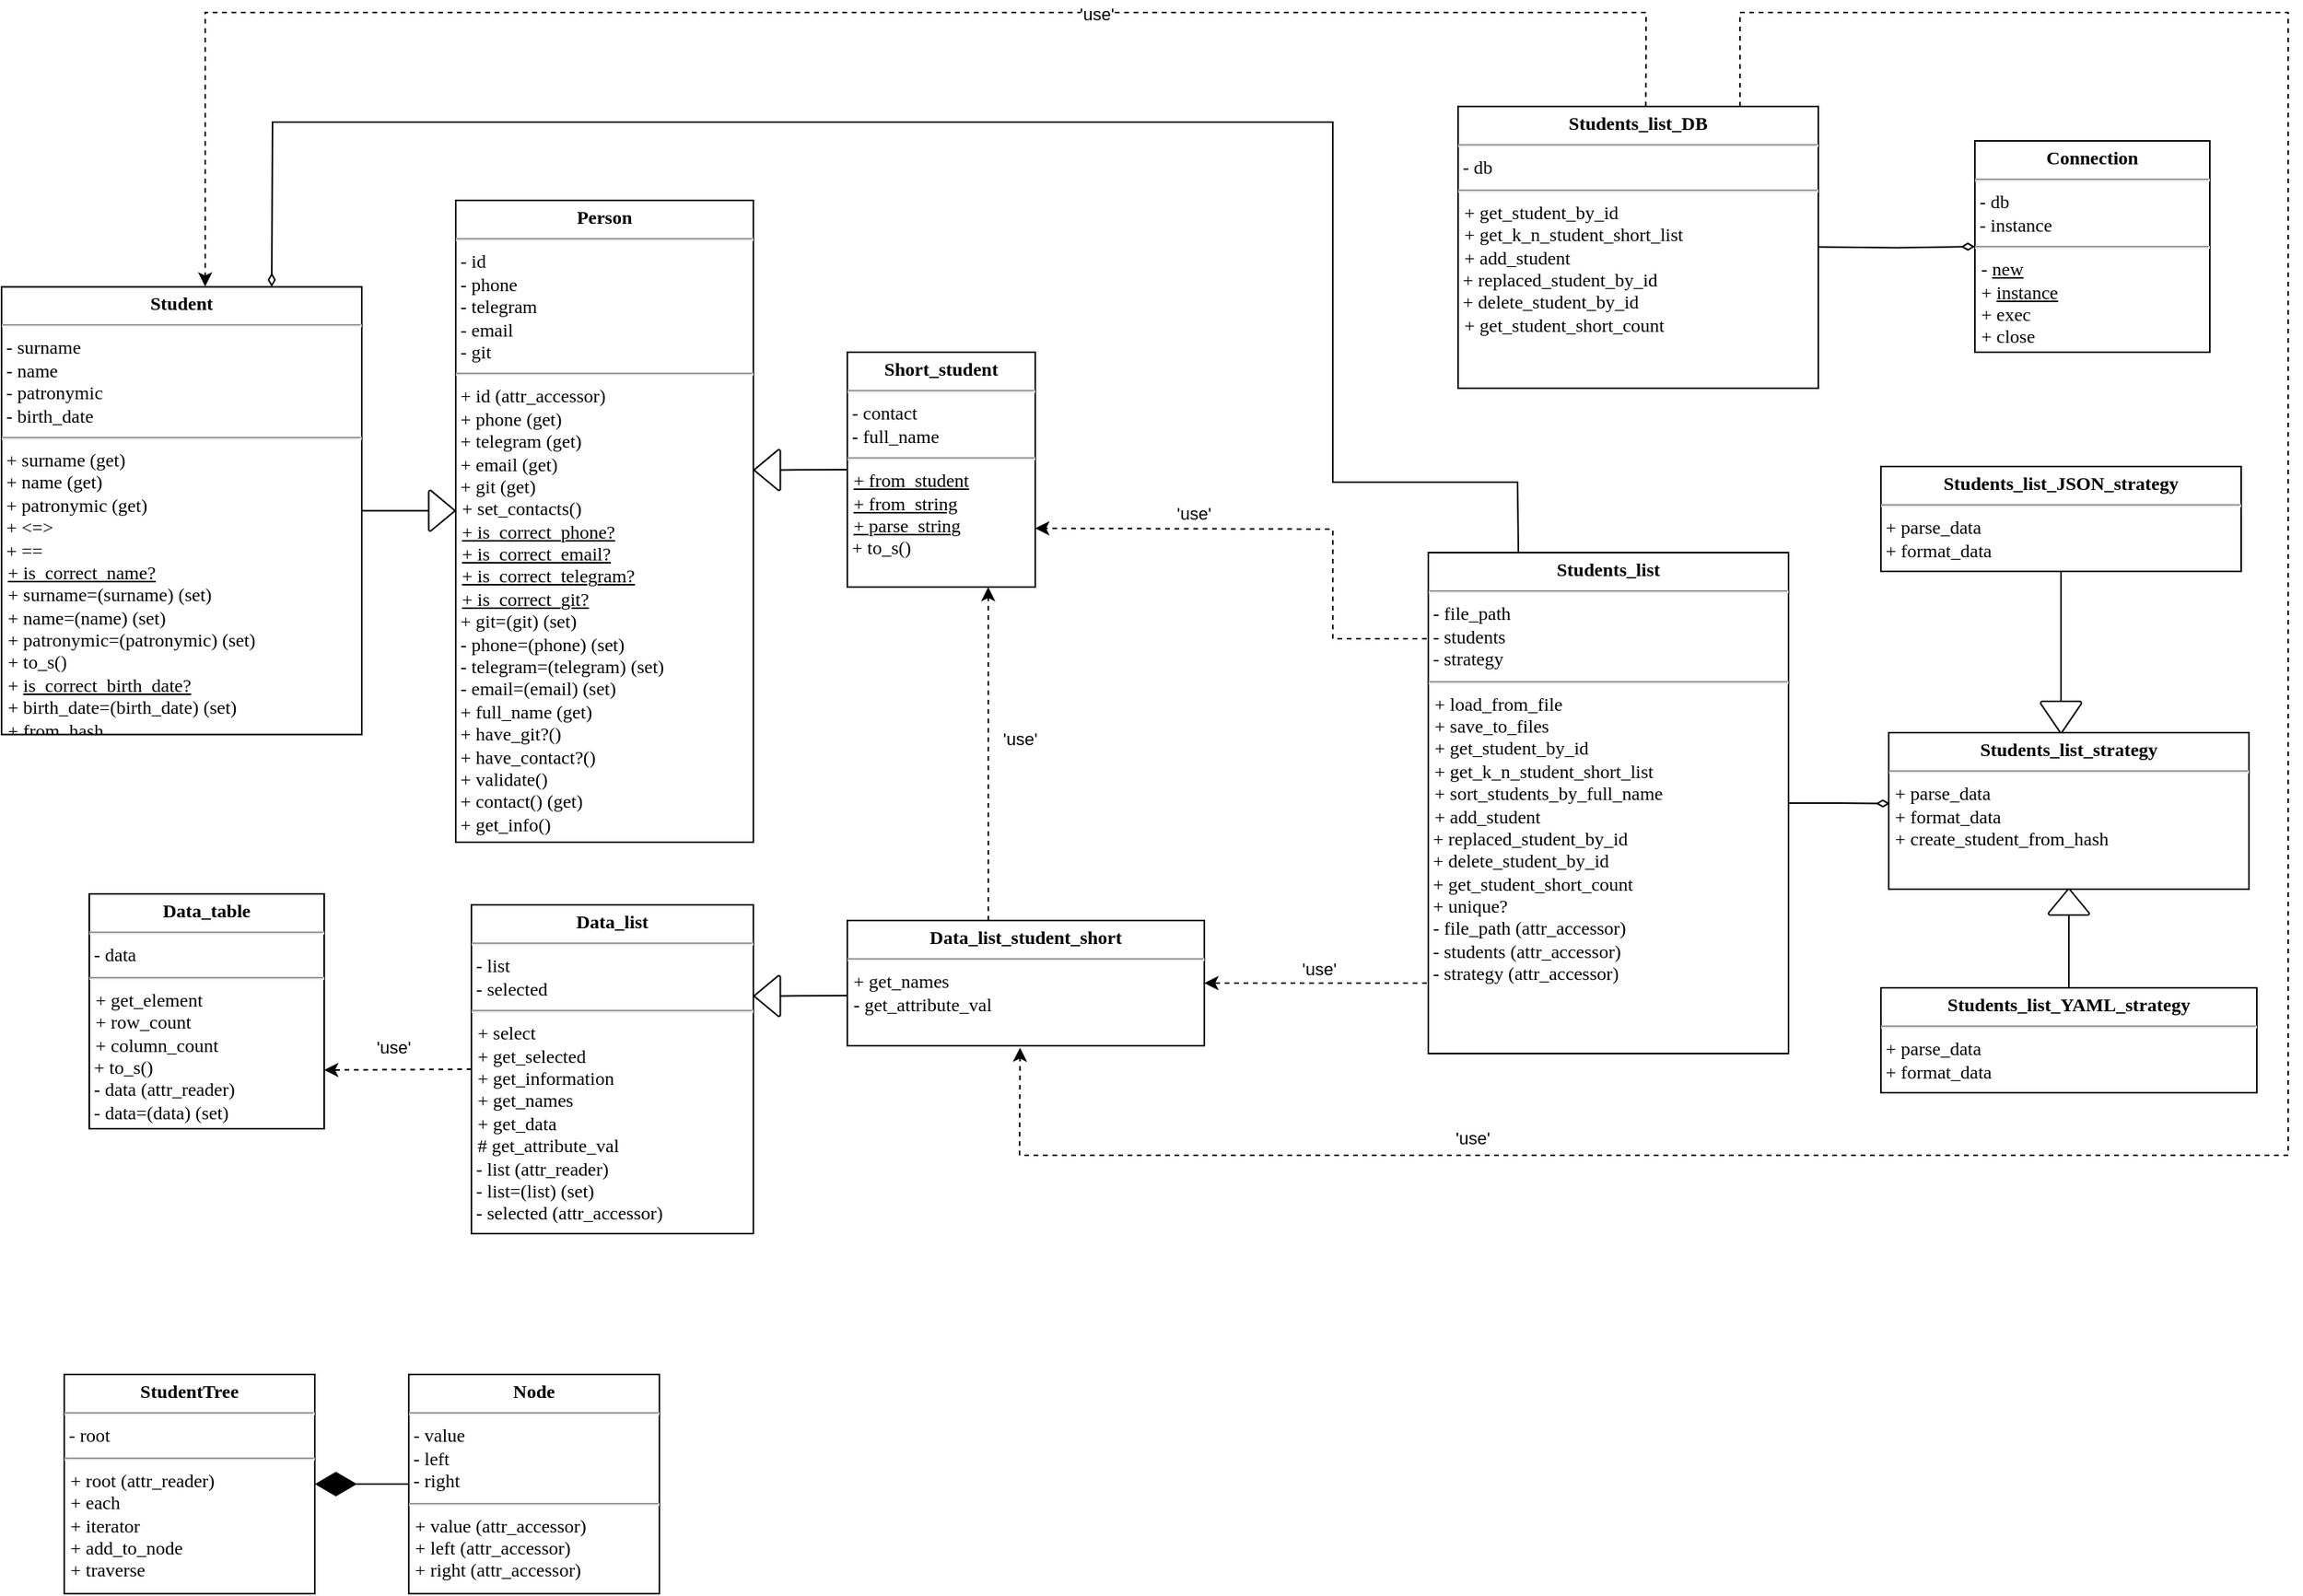<mxfile version="26.0.4">
  <diagram name="Страница — 1" id="q6ioVeuo6QnO9YoehWd6">
    <mxGraphModel dx="1791" dy="1153" grid="1" gridSize="10" guides="1" tooltips="1" connect="1" arrows="1" fold="1" page="1" pageScale="1" pageWidth="2339" pageHeight="3300" math="0" shadow="0">
      <root>
        <mxCell id="0" />
        <mxCell id="1" parent="0" />
        <mxCell id="qwCBBPK0a3nWT45jZm9N-9" value="&lt;p style=&quot;margin: 4px 0px 0px; text-align: center;&quot;&gt;&lt;b style=&quot;&quot;&gt;&lt;font style=&quot;font-size: 12px;&quot;&gt;Person&lt;/font&gt;&lt;/b&gt;&lt;/p&gt;&lt;hr style=&quot;&quot;&gt;&lt;div style=&quot;border-color: var(--border-color);&quot;&gt;&lt;font style=&quot;border-color: var(--border-color); font-size: 12px;&quot;&gt;&amp;nbsp;- id&lt;/font&gt;&lt;/div&gt;&lt;div style=&quot;border-color: var(--border-color);&quot;&gt;&lt;font style=&quot;font-size: 12px;&quot;&gt;&amp;nbsp;- phone&lt;/font&gt;&lt;/div&gt;&lt;div style=&quot;border-color: var(--border-color);&quot;&gt;&lt;font style=&quot;font-size: 12px;&quot;&gt;&amp;nbsp;- telegram&amp;nbsp;&lt;/font&gt;&lt;/div&gt;&lt;div style=&quot;border-color: var(--border-color);&quot;&gt;&lt;font style=&quot;font-size: 12px;&quot;&gt;&amp;nbsp;- email&lt;/font&gt;&lt;/div&gt;&lt;div style=&quot;border-color: var(--border-color);&quot;&gt;&lt;font style=&quot;font-size: 12px;&quot;&gt;&amp;nbsp;- git&lt;br&gt;&lt;/font&gt;&lt;/div&gt;&lt;hr style=&quot;&quot;&gt;&lt;div style=&quot;border-color: var(--border-color);&quot;&gt;&lt;font style=&quot;border-color: var(--border-color);&quot;&gt;&amp;nbsp;+ id (attr_accessor)&lt;/font&gt;&lt;/div&gt;&lt;div style=&quot;border-color: var(--border-color);&quot;&gt;&amp;nbsp;+ phone (get)&lt;/div&gt;&lt;div style=&quot;border-color: var(--border-color);&quot;&gt;&amp;nbsp;+ telegram (get)&lt;/div&gt;&lt;div style=&quot;border-color: var(--border-color);&quot;&gt;&amp;nbsp;+ email (get)&lt;/div&gt;&lt;p style=&quot;margin: 0px 0px 0px 4px;&quot;&gt;&lt;/p&gt;&lt;div style=&quot;border-color: var(--border-color);&quot;&gt;&amp;nbsp;+ git (get)&lt;/div&gt;&lt;p style=&quot;margin: 0px 0px 0px 4px;&quot;&gt;&lt;font style=&quot;font-size: 12px;&quot;&gt;+ set_contacts()&lt;/font&gt;&lt;/p&gt;&lt;p style=&quot;margin: 0px 0px 0px 4px;&quot;&gt;&lt;u&gt;+ is_correct_phone?&lt;/u&gt;&lt;/p&gt;&lt;p style=&quot;margin: 0px 0px 0px 4px;&quot;&gt;&lt;u&gt;+ is_correct_email?&lt;br&gt;&lt;/u&gt;&lt;/p&gt;&lt;p style=&quot;margin: 0px 0px 0px 4px;&quot;&gt;&lt;u&gt;+ is_correct_telegram?&lt;br&gt;&lt;/u&gt;&lt;/p&gt;&lt;p style=&quot;margin: 0px 0px 0px 4px;&quot;&gt;&lt;u&gt;+ is_correct_git?&lt;/u&gt;&lt;/p&gt;&lt;font style=&quot;font-size: 12px;&quot;&gt;&amp;nbsp;+ git=(git) (set)&lt;br&gt;&amp;nbsp;- phone=(phone) (set)&lt;br&gt;&amp;nbsp;- telegram=(telegram) (set)&lt;br&gt;&amp;nbsp;- email=(email) (set)&lt;br style=&quot;&quot;&gt;&lt;font color=&quot;#ff9e0d&quot;&gt;&amp;nbsp;&lt;/font&gt;+ full_name (get)&lt;/font&gt;&lt;div&gt;&lt;font style=&quot;font-size: 12px;&quot;&gt;&amp;nbsp;+&amp;nbsp;have_git?()&lt;/font&gt;&lt;/div&gt;&lt;div&gt;&lt;font style=&quot;font-size: 12px;&quot;&gt;&amp;nbsp;+&amp;nbsp;have_contact?()&lt;br style=&quot;&quot;&gt;&amp;nbsp;+&amp;nbsp;validate()&lt;br style=&quot;&quot;&gt;&amp;nbsp;+ contact() (get)&lt;br style=&quot;&quot;&gt;&lt;span class=&quot;Apple-converted-space&quot; style=&quot;background-color: initial;&quot;&gt;&amp;nbsp;+ get_info()&lt;span style=&quot;background-color: initial;&quot;&gt;&lt;br&gt;&lt;/span&gt;&lt;/span&gt;&lt;br&gt;&lt;br&gt;&lt;span class=&quot;Apple-converted-space&quot; style=&quot;background-color: initial;&quot;&gt;&amp;nbsp;&lt;/span&gt;&lt;/font&gt;&lt;/div&gt;" style="verticalAlign=top;align=left;overflow=fill;fontSize=12;fontFamily=Verdana;html=1;whiteSpace=wrap;spacingLeft=1;spacing=0;spacingTop=0;" parent="1" vertex="1">
          <mxGeometry x="440" y="410" width="190" height="410" as="geometry" />
        </mxCell>
        <mxCell id="qwCBBPK0a3nWT45jZm9N-11" value="&lt;p style=&quot;margin: 4px 0px 0px; text-align: center; font-size: 12px;&quot;&gt;&lt;b style=&quot;font-size: 12px;&quot;&gt;&lt;font style=&quot;font-size: 12px;&quot;&gt;Student&lt;/font&gt;&lt;/b&gt;&lt;/p&gt;&lt;hr style=&quot;font-size: 12px;&quot;&gt;&lt;div style=&quot;border-color: var(--border-color); font-size: 12px;&quot;&gt;&lt;font style=&quot;border-color: var(--border-color); font-size: 12px;&quot;&gt;&amp;nbsp;- surname&lt;/font&gt;&lt;/div&gt;&lt;div style=&quot;border-color: var(--border-color); font-size: 12px;&quot;&gt;&lt;font style=&quot;border-color: var(--border-color); font-size: 12px;&quot;&gt;&amp;nbsp;- name&lt;/font&gt;&lt;/div&gt;&lt;div style=&quot;border-color: var(--border-color); font-size: 12px;&quot;&gt;&lt;font style=&quot;border-color: var(--border-color); font-size: 12px;&quot;&gt;&amp;nbsp;- patronymic&lt;/font&gt;&lt;/div&gt;&lt;div style=&quot;border-color: var(--border-color); font-size: 12px;&quot;&gt;&lt;font style=&quot;border-color: var(--border-color); font-size: 12px;&quot;&gt;&amp;nbsp;-&amp;nbsp;birth_date&amp;nbsp;&lt;/font&gt;&lt;/div&gt;&lt;hr style=&quot;font-size: 12px;&quot;&gt;&lt;div style=&quot;border-color: var(--border-color);&quot;&gt;&lt;font style=&quot;border-color: var(--border-color);&quot;&gt;&amp;nbsp;+ surname (get)&lt;/font&gt;&lt;/div&gt;&lt;div style=&quot;border-color: var(--border-color);&quot;&gt;&lt;font style=&quot;border-color: var(--border-color);&quot;&gt;&amp;nbsp;+ name (get)&lt;/font&gt;&lt;/div&gt;&lt;p style=&quot;margin: 0px 0px 0px 4px;&quot;&gt;&lt;font style=&quot;background-color: initial;&quot;&gt;&lt;/font&gt;&lt;/p&gt;&lt;div style=&quot;border-color: var(--border-color);&quot;&gt;&lt;font style=&quot;border-color: var(--border-color);&quot;&gt;&amp;nbsp;+ patronymic (get)&lt;/font&gt;&lt;/div&gt;&lt;div style=&quot;border-color: var(--border-color);&quot;&gt;&amp;nbsp;+ &amp;lt;=&amp;gt;&amp;nbsp;&lt;/div&gt;&lt;div style=&quot;border-color: var(--border-color);&quot;&gt;&amp;nbsp;+ ==&amp;nbsp;&lt;/div&gt;&lt;p style=&quot;margin: 0px 0px 0px 4px; font-size: 12px;&quot;&gt;&lt;font style=&quot;background-color: initial;&quot;&gt;&lt;span style=&quot;background-color: initial;&quot;&gt;&lt;u&gt;+ is_correct_name?&lt;/u&gt;&lt;/span&gt;&lt;/font&gt;&lt;/p&gt;&lt;p style=&quot;margin: 0px 0px 0px 4px; font-size: 12px;&quot;&gt;&lt;font style=&quot;background-color: initial;&quot;&gt;+ surname=(surname) (set)&lt;span style=&quot;background-color: initial;&quot;&gt;&lt;br&gt;&lt;/span&gt;&lt;/font&gt;&lt;/p&gt;&lt;p style=&quot;margin: 0px 0px 0px 4px; font-size: 12px;&quot;&gt;&lt;font style=&quot;background-color: initial;&quot;&gt;+ name=(name)&amp;nbsp;&lt;span style=&quot;background-color: initial;&quot;&gt;(set)&lt;/span&gt;&lt;br&gt;&lt;/font&gt;&lt;/p&gt;&lt;p style=&quot;margin: 0px 0px 0px 4px; font-size: 12px;&quot;&gt;&lt;font style=&quot;background-color: initial;&quot;&gt;+ patronymic=(patronymic)&amp;nbsp;&lt;span style=&quot;background-color: initial;&quot;&gt;(set)&lt;/span&gt;&lt;br&gt;&lt;/font&gt;&lt;/p&gt;&lt;p style=&quot;margin: 0px 0px 0px 4px; font-size: 12px;&quot;&gt;&lt;font style=&quot;background-color: initial;&quot;&gt;+ t&lt;/font&gt;&lt;span style=&quot;background-color: initial;&quot;&gt;o_s()&lt;/span&gt;&lt;br&gt;&lt;/p&gt;&lt;p style=&quot;margin: 0px 0px 0px 4px;&quot;&gt;+&amp;nbsp;&lt;span style=&quot;background-color: initial;&quot;&gt;&lt;u&gt;is_correct_birth_date?&lt;/u&gt;&lt;/span&gt;&lt;/p&gt;&lt;p style=&quot;margin: 0px 0px 0px 4px;&quot;&gt;+&amp;nbsp;&lt;span style=&quot;background-color: initial;&quot;&gt;birth_date=(birth_date)&amp;nbsp;&lt;/span&gt;&lt;span style=&quot;font-size: 12px; background-color: initial;&quot;&gt;(set)&lt;/span&gt;&lt;/p&gt;&lt;p style=&quot;margin: 0px 0px 0px 4px;&quot;&gt;&lt;span style=&quot;font-size: 12px; background-color: initial;&quot;&gt;+ &lt;u&gt;from_hash&lt;/u&gt;&lt;/span&gt;&lt;/p&gt;&lt;p style=&quot;margin: 0px 0px 0px 4px; font-size: 12px;&quot;&gt;&lt;span style=&quot;background-color: initial;&quot;&gt;&lt;br&gt;&lt;/span&gt;&lt;/p&gt;&lt;font style=&quot;font-size: 12px;&quot;&gt;&lt;br style=&quot;font-size: 12px;&quot;&gt;&lt;span class=&quot;Apple-converted-space&quot; style=&quot;background-color: initial; font-size: 12px;&quot;&gt;&amp;nbsp;&lt;/span&gt;&lt;/font&gt;" style="verticalAlign=top;align=left;overflow=fill;fontSize=12;fontFamily=Verdana;html=1;whiteSpace=wrap;spacingLeft=1;spacing=0;spacingTop=0;" parent="1" vertex="1">
          <mxGeometry x="150" y="465.25" width="230" height="285.97" as="geometry" />
        </mxCell>
        <mxCell id="qwCBBPK0a3nWT45jZm9N-13" value="&lt;p style=&quot;margin: 4px 0px 0px; text-align: center;&quot;&gt;&lt;b style=&quot;&quot;&gt;&lt;font style=&quot;font-size: 12px;&quot;&gt;Short_student&lt;/font&gt;&lt;/b&gt;&lt;/p&gt;&lt;hr style=&quot;&quot;&gt;&lt;div style=&quot;border-color: var(--border-color);&quot;&gt;&lt;font style=&quot;font-size: 12px;&quot;&gt;&lt;span style=&quot;background-color: initial;&quot;&gt;&lt;font style=&quot;&quot;&gt;&amp;nbsp;-&lt;/font&gt;&amp;nbsp;contact&lt;/span&gt;&lt;/font&gt;&lt;/div&gt;&lt;div style=&quot;border-color: var(--border-color);&quot;&gt;&amp;nbsp;- full_name&lt;font style=&quot;font-size: 12px;&quot; color=&quot;#ff2119&quot;&gt;&lt;span style=&quot;background-color: initial;&quot;&gt;&lt;br&gt;&lt;/span&gt;&lt;/font&gt;&lt;/div&gt;&lt;hr style=&quot;&quot;&gt;&lt;p style=&quot;margin: 0px 0px 0px 4px;&quot;&gt;&lt;u&gt;+ from_student&lt;br&gt;&lt;/u&gt;&lt;/p&gt;&lt;p style=&quot;margin: 0px 0px 0px 4px;&quot;&gt;&lt;u&gt;+ from_string&lt;br&gt;&lt;/u&gt;&lt;/p&gt;&lt;p style=&quot;margin: 0px 0px 0px 4px;&quot;&gt;&lt;u&gt;+ parse_string&lt;/u&gt;&lt;/p&gt;&lt;div&gt;&lt;font style=&quot;font-size: 12px;&quot;&gt;&amp;nbsp;+&amp;nbsp;to_s()&lt;br&gt;&lt;br&gt;&lt;span class=&quot;Apple-converted-space&quot; style=&quot;background-color: initial;&quot;&gt;&amp;nbsp;&lt;/span&gt;&lt;/font&gt;&lt;/div&gt;" style="verticalAlign=top;align=left;overflow=fill;fontSize=12;fontFamily=Verdana;html=1;whiteSpace=wrap;spacingLeft=1;spacing=0;spacingTop=0;" parent="1" vertex="1">
          <mxGeometry x="690" y="507" width="120" height="150" as="geometry" />
        </mxCell>
        <mxCell id="1eMVcWU3NHtkVdJLu_dg-1" value="" style="strokeWidth=1;html=1;shape=mxgraph.flowchart.extract_or_measurement;whiteSpace=wrap;rotation=-90;" parent="1" vertex="1">
          <mxGeometry x="626" y="574" width="26.05" height="16.46" as="geometry" />
        </mxCell>
        <mxCell id="1eMVcWU3NHtkVdJLu_dg-2" value="" style="strokeWidth=1;html=1;shape=mxgraph.flowchart.extract_or_measurement;whiteSpace=wrap;rotation=-90;direction=west;" parent="1" vertex="1">
          <mxGeometry x="417.95" y="600" width="26.05" height="16.46" as="geometry" />
        </mxCell>
        <mxCell id="1eMVcWU3NHtkVdJLu_dg-3" value="" style="endArrow=none;html=1;rounded=0;exitX=0.5;exitY=1;exitDx=0;exitDy=0;exitPerimeter=0;entryX=1;entryY=0.5;entryDx=0;entryDy=0;" parent="1" source="1eMVcWU3NHtkVdJLu_dg-2" target="qwCBBPK0a3nWT45jZm9N-11" edge="1">
          <mxGeometry width="50" height="50" relative="1" as="geometry">
            <mxPoint x="422.745" y="581.23" as="sourcePoint" />
            <mxPoint x="410" y="630" as="targetPoint" />
          </mxGeometry>
        </mxCell>
        <mxCell id="1eMVcWU3NHtkVdJLu_dg-4" value="" style="endArrow=none;html=1;rounded=0;entryX=0.5;entryY=1;entryDx=0;entryDy=0;exitX=0;exitY=0.5;exitDx=0;exitDy=0;entryPerimeter=0;" parent="1" source="qwCBBPK0a3nWT45jZm9N-13" target="1eMVcWU3NHtkVdJLu_dg-1" edge="1">
          <mxGeometry width="50" height="50" relative="1" as="geometry">
            <mxPoint x="433" y="592" as="sourcePoint" />
            <mxPoint x="390" y="592" as="targetPoint" />
          </mxGeometry>
        </mxCell>
        <mxCell id="26GmRD7r61UipeSkqGhc-1" value="&lt;p style=&quot;margin: 4px 0px 0px; text-align: center;&quot;&gt;&lt;b&gt;&lt;font&gt;StudentTree&lt;/font&gt;&lt;/b&gt;&lt;/p&gt;&lt;hr&gt;&lt;div style=&quot;border-color: var(--border-color);&quot;&gt;&lt;font&gt;&lt;span style=&quot;background-color: initial;&quot;&gt;&lt;font&gt;&amp;nbsp;-&lt;/font&gt;&amp;nbsp;root&lt;/span&gt;&lt;/font&gt;&lt;/div&gt;&lt;hr&gt;&lt;p style=&quot;margin: 0px 0px 0px 4px;&quot;&gt;&lt;font&gt;&lt;font&gt;+ root (attr_reader)&lt;br&gt;+ each&lt;br&gt;&lt;/font&gt;&lt;/font&gt;&lt;/p&gt;&lt;p style=&quot;margin: 0px 0px 0px 4px;&quot;&gt;&lt;font&gt;&lt;font&gt;+&amp;nbsp;&lt;/font&gt;iterator&lt;/font&gt;&lt;/p&gt;&lt;p style=&quot;margin: 0px 0px 0px 4px;&quot;&gt;&lt;font&gt;&lt;span class=&quot;Apple-converted-space&quot; style=&quot;background-color: initial;&quot;&gt;+ add_to_node&lt;/span&gt;&lt;/font&gt;&lt;/p&gt;&lt;p style=&quot;margin: 0px 0px 0px 4px;&quot;&gt;&lt;span style=&quot;background-color: initial;&quot;&gt;+ traverse&lt;/span&gt;&lt;/p&gt;" style="verticalAlign=top;align=left;overflow=fill;fontSize=12;fontFamily=Verdana;html=1;whiteSpace=wrap;spacingLeft=1;spacing=0;spacingTop=0;" parent="1" vertex="1">
          <mxGeometry x="190" y="1160" width="160" height="140" as="geometry" />
        </mxCell>
        <mxCell id="26GmRD7r61UipeSkqGhc-3" value="&lt;p style=&quot;margin: 4px 0px 0px; text-align: center;&quot;&gt;&lt;b&gt;Node&lt;/b&gt;&lt;/p&gt;&lt;hr&gt;&lt;div style=&quot;border-color: var(--border-color);&quot;&gt;&lt;div style=&quot;border-color: var(--border-color);&quot;&gt;&lt;span style=&quot;background-color: initial;&quot;&gt;&lt;font&gt;&amp;nbsp;-&lt;/font&gt;&amp;nbsp;value&lt;/span&gt;&lt;/div&gt;&lt;div style=&quot;border-color: var(--border-color);&quot;&gt;&lt;span style=&quot;background-color: initial;&quot;&gt;&amp;nbsp;- left&lt;/span&gt;&lt;/div&gt;&lt;div style=&quot;border-color: var(--border-color);&quot;&gt;&lt;span style=&quot;background-color: initial;&quot;&gt;&amp;nbsp;- right&lt;/span&gt;&lt;/div&gt;&lt;/div&gt;&lt;hr&gt;&lt;p style=&quot;margin: 0px 0px 0px 4px;&quot;&gt;&lt;font&gt;&lt;font&gt;+ value (attr_accessor)&lt;/font&gt;&lt;/font&gt;&lt;/p&gt;&lt;p style=&quot;margin: 0px 0px 0px 4px;&quot;&gt;&lt;font&gt;&lt;font&gt;+ left&amp;nbsp;(attr_accessor)&lt;/font&gt;&lt;/font&gt;&lt;/p&gt;&lt;p style=&quot;margin: 0px 0px 0px 4px;&quot;&gt;&lt;font&gt;&lt;font&gt;+ right&amp;nbsp;(attr_accessor)&lt;br&gt;&lt;br&gt;&lt;/font&gt;&lt;/font&gt;&lt;/p&gt;" style="verticalAlign=top;align=left;overflow=fill;fontSize=12;fontFamily=Verdana;html=1;whiteSpace=wrap;spacingLeft=1;spacing=0;spacingTop=0;" parent="1" vertex="1">
          <mxGeometry x="410" y="1160" width="160" height="140" as="geometry" />
        </mxCell>
        <mxCell id="26GmRD7r61UipeSkqGhc-4" value="" style="endArrow=diamondThin;endFill=1;endSize=24;html=1;rounded=0;entryX=1;entryY=0.5;entryDx=0;entryDy=0;exitX=0;exitY=0.5;exitDx=0;exitDy=0;fontFamily=Verdana;fontSize=12;" parent="1" source="26GmRD7r61UipeSkqGhc-3" target="26GmRD7r61UipeSkqGhc-1" edge="1">
          <mxGeometry width="160" relative="1" as="geometry">
            <mxPoint x="470" y="1130" as="sourcePoint" />
            <mxPoint x="630" y="1130" as="targetPoint" />
          </mxGeometry>
        </mxCell>
        <mxCell id="-DEV9Ip3VkX0EOVQWoMF-1" value="&lt;p style=&quot;margin: 4px 0px 0px; text-align: center;&quot;&gt;&lt;b style=&quot;&quot;&gt;&lt;font style=&quot;font-size: 12px;&quot;&gt;Data_table&lt;/font&gt;&lt;/b&gt;&lt;/p&gt;&lt;hr style=&quot;&quot;&gt;&lt;div style=&quot;border-color: var(--border-color);&quot;&gt;&lt;font style=&quot;font-size: 12px;&quot;&gt;&lt;span style=&quot;background-color: initial;&quot;&gt;&lt;font style=&quot;&quot;&gt;&amp;nbsp;-&lt;/font&gt;&amp;nbsp;data&lt;/span&gt;&lt;/font&gt;&lt;/div&gt;&lt;hr style=&quot;&quot;&gt;&lt;p style=&quot;margin: 0px 0px 0px 4px;&quot;&gt;+&amp;nbsp;get_element&lt;/p&gt;&lt;p style=&quot;margin: 0px 0px 0px 4px;&quot;&gt;+ row_count&lt;/p&gt;&lt;p style=&quot;margin: 0px 0px 0px 4px;&quot;&gt;+ column_count&lt;/p&gt;&lt;div&gt;&lt;font style=&quot;font-size: 12px;&quot;&gt;&amp;nbsp;+&amp;nbsp;to_s()&lt;/font&gt;&lt;/div&gt;&lt;div&gt;&lt;font style=&quot;font-size: 12px;&quot;&gt;&amp;nbsp;- data (attr_reader)&lt;/font&gt;&lt;/div&gt;&lt;div&gt;&lt;font style=&quot;font-size: 12px;&quot;&gt;&amp;nbsp;- data=(data) (set)&lt;br&gt;&lt;br&gt;&lt;span class=&quot;Apple-converted-space&quot; style=&quot;background-color: initial;&quot;&gt;&amp;nbsp;&lt;/span&gt;&lt;/font&gt;&lt;/div&gt;" style="verticalAlign=top;align=left;overflow=fill;fontSize=12;fontFamily=Verdana;html=1;whiteSpace=wrap;spacingLeft=1;spacing=0;spacingTop=0;" parent="1" vertex="1">
          <mxGeometry x="206" y="853" width="150" height="150" as="geometry" />
        </mxCell>
        <mxCell id="-DEV9Ip3VkX0EOVQWoMF-2" value="&lt;p style=&quot;margin: 4px 0px 0px; text-align: center;&quot;&gt;&lt;b style=&quot;&quot;&gt;&lt;font style=&quot;font-size: 12px;&quot;&gt;Data_list&lt;/font&gt;&lt;/b&gt;&lt;/p&gt;&lt;hr style=&quot;&quot;&gt;&lt;div style=&quot;border-color: var(--border-color);&quot;&gt;&lt;font style=&quot;font-size: 12px;&quot;&gt;&lt;span style=&quot;background-color: initial;&quot;&gt;&lt;font style=&quot;&quot;&gt;&amp;nbsp;-&lt;/font&gt;&amp;nbsp;list&lt;/span&gt;&lt;/font&gt;&lt;/div&gt;&lt;div style=&quot;border-color: var(--border-color);&quot;&gt;&lt;font style=&quot;font-size: 12px;&quot;&gt;&lt;span style=&quot;background-color: initial;&quot;&gt;&amp;nbsp;- selected&lt;/span&gt;&lt;/font&gt;&lt;/div&gt;&lt;hr style=&quot;&quot;&gt;&lt;p style=&quot;margin: 0px 0px 0px 4px;&quot;&gt;&lt;span style=&quot;background-color: initial;&quot;&gt;+&amp;nbsp;select&lt;/span&gt;&lt;/p&gt;&lt;p style=&quot;margin: 0px 0px 0px 4px;&quot;&gt;+ get_selected&lt;span style=&quot;background-color: initial;&quot;&gt;&lt;/span&gt;&lt;/p&gt;&lt;p style=&quot;margin: 0px 0px 0px 4px;&quot;&gt;+ get_information&lt;/p&gt;&lt;p style=&quot;margin: 0px 0px 0px 4px;&quot;&gt;+ get_names&lt;/p&gt;&lt;p style=&quot;margin: 0px 0px 0px 4px;&quot;&gt;+ get_data&lt;/p&gt;&lt;p style=&quot;margin: 0px 0px 0px 4px;&quot;&gt;# get_attribute_val&lt;/p&gt;&lt;div&gt;&amp;nbsp;- list (attr_reader)&lt;/div&gt;&lt;div&gt;&amp;nbsp;- list=(list) (set)&lt;/div&gt;&lt;div&gt;&amp;nbsp;- selected (attr_accessor)&lt;/div&gt;&lt;div&gt;&lt;font style=&quot;font-size: 12px;&quot;&gt;&lt;span class=&quot;Apple-converted-space&quot; style=&quot;background-color: initial;&quot;&gt;&amp;nbsp;&lt;/span&gt;&lt;/font&gt;&lt;/div&gt;" style="verticalAlign=top;align=left;overflow=fill;fontSize=12;fontFamily=Verdana;html=1;whiteSpace=wrap;spacingLeft=1;spacing=0;spacingTop=0;" parent="1" vertex="1">
          <mxGeometry x="450" y="860" width="180" height="210" as="geometry" />
        </mxCell>
        <mxCell id="-DEV9Ip3VkX0EOVQWoMF-3" value="&lt;p style=&quot;margin: 4px 0px 0px; text-align: center;&quot;&gt;&lt;b style=&quot;&quot;&gt;&lt;font style=&quot;font-size: 12px;&quot;&gt;Data_list_student_short&lt;/font&gt;&lt;/b&gt;&lt;/p&gt;&lt;hr style=&quot;&quot;&gt;&lt;p style=&quot;margin: 0px 0px 0px 4px;&quot;&gt;&lt;span style=&quot;background-color: initial;&quot;&gt;+ get_names&lt;/span&gt;&lt;/p&gt;&lt;p style=&quot;margin: 0px 0px 0px 4px;&quot;&gt;-&amp;nbsp;&lt;span style=&quot;background-color: initial;&quot;&gt;get_attribute_val&lt;/span&gt;&lt;/p&gt;&lt;div&gt;&lt;font style=&quot;font-size: 12px;&quot;&gt;&lt;br&gt;&lt;span class=&quot;Apple-converted-space&quot; style=&quot;background-color: initial;&quot;&gt;&amp;nbsp;&lt;/span&gt;&lt;/font&gt;&lt;/div&gt;" style="verticalAlign=top;align=left;overflow=fill;fontSize=12;fontFamily=Verdana;html=1;whiteSpace=wrap;spacingLeft=1;spacing=0;spacingTop=0;" parent="1" vertex="1">
          <mxGeometry x="690" y="870" width="227.95" height="80" as="geometry" />
        </mxCell>
        <mxCell id="-DEV9Ip3VkX0EOVQWoMF-4" value="" style="strokeWidth=1;html=1;shape=mxgraph.flowchart.extract_or_measurement;whiteSpace=wrap;rotation=-90;" parent="1" vertex="1">
          <mxGeometry x="626" y="910" width="26.05" height="16.46" as="geometry" />
        </mxCell>
        <mxCell id="-DEV9Ip3VkX0EOVQWoMF-5" value="" style="endArrow=none;html=1;rounded=0;entryX=0.5;entryY=1;entryDx=0;entryDy=0;exitX=0;exitY=0.5;exitDx=0;exitDy=0;entryPerimeter=0;" parent="1" target="-DEV9Ip3VkX0EOVQWoMF-4" edge="1">
          <mxGeometry width="50" height="50" relative="1" as="geometry">
            <mxPoint x="690" y="918" as="sourcePoint" />
            <mxPoint x="390" y="928" as="targetPoint" />
          </mxGeometry>
        </mxCell>
        <mxCell id="-DEV9Ip3VkX0EOVQWoMF-6" value="" style="endArrow=classic;html=1;rounded=0;entryX=0.75;entryY=1;entryDx=0;entryDy=0;exitX=0.395;exitY=0;exitDx=0;exitDy=0;exitPerimeter=0;dashed=1;" parent="1" source="-DEV9Ip3VkX0EOVQWoMF-3" target="qwCBBPK0a3nWT45jZm9N-13" edge="1">
          <mxGeometry width="50" height="50" relative="1" as="geometry">
            <mxPoint x="520" y="790" as="sourcePoint" />
            <mxPoint x="570" y="740" as="targetPoint" />
          </mxGeometry>
        </mxCell>
        <mxCell id="-DEV9Ip3VkX0EOVQWoMF-7" value="&lt;br&gt;&lt;div&gt;&lt;br&gt;&lt;/div&gt;" style="edgeLabel;html=1;align=center;verticalAlign=middle;resizable=0;points=[];" parent="-DEV9Ip3VkX0EOVQWoMF-6" vertex="1" connectable="0">
          <mxGeometry x="0.103" relative="1" as="geometry">
            <mxPoint as="offset" />
          </mxGeometry>
        </mxCell>
        <mxCell id="-DEV9Ip3VkX0EOVQWoMF-8" value="&#39;use&#39;" style="edgeLabel;html=1;align=center;verticalAlign=middle;resizable=0;points=[];" parent="-DEV9Ip3VkX0EOVQWoMF-6" vertex="1" connectable="0">
          <mxGeometry x="0.103" y="-1" relative="1" as="geometry">
            <mxPoint x="19" y="1" as="offset" />
          </mxGeometry>
        </mxCell>
        <mxCell id="-DEV9Ip3VkX0EOVQWoMF-9" value="" style="endArrow=classic;html=1;rounded=0;entryX=1;entryY=0.75;entryDx=0;entryDy=0;exitX=0;exitY=0.5;exitDx=0;exitDy=0;dashed=1;" parent="1" source="-DEV9Ip3VkX0EOVQWoMF-2" target="-DEV9Ip3VkX0EOVQWoMF-1" edge="1">
          <mxGeometry width="50" height="50" relative="1" as="geometry">
            <mxPoint x="790" y="880" as="sourcePoint" />
            <mxPoint x="790" y="667" as="targetPoint" />
          </mxGeometry>
        </mxCell>
        <mxCell id="-DEV9Ip3VkX0EOVQWoMF-10" value="&lt;br&gt;&lt;div&gt;&lt;br&gt;&lt;/div&gt;" style="edgeLabel;html=1;align=center;verticalAlign=middle;resizable=0;points=[];" parent="-DEV9Ip3VkX0EOVQWoMF-9" vertex="1" connectable="0">
          <mxGeometry x="0.103" relative="1" as="geometry">
            <mxPoint as="offset" />
          </mxGeometry>
        </mxCell>
        <mxCell id="-DEV9Ip3VkX0EOVQWoMF-11" value="&#39;use&#39;" style="edgeLabel;html=1;align=center;verticalAlign=middle;resizable=0;points=[];" parent="-DEV9Ip3VkX0EOVQWoMF-9" vertex="1" connectable="0">
          <mxGeometry x="0.103" y="-1" relative="1" as="geometry">
            <mxPoint x="2" y="-14" as="offset" />
          </mxGeometry>
        </mxCell>
        <mxCell id="-DEV9Ip3VkX0EOVQWoMF-12" value="&lt;p style=&quot;margin: 4px 0px 0px; text-align: center;&quot;&gt;&lt;b style=&quot;&quot;&gt;&lt;font style=&quot;font-size: 12px;&quot;&gt;Students_list&lt;/font&gt;&lt;/b&gt;&lt;/p&gt;&lt;hr style=&quot;&quot;&gt;&lt;div style=&quot;border-color: var(--border-color);&quot;&gt;&lt;font style=&quot;font-size: 12px;&quot;&gt;&lt;span style=&quot;background-color: initial;&quot;&gt;&lt;font style=&quot;&quot;&gt;&amp;nbsp;-&lt;/font&gt;&amp;nbsp;file_path&lt;/span&gt;&lt;/font&gt;&lt;/div&gt;&lt;div style=&quot;border-color: var(--border-color);&quot;&gt;&lt;font style=&quot;font-size: 12px;&quot;&gt;&lt;span style=&quot;background-color: initial;&quot;&gt;&amp;nbsp;- students&lt;/span&gt;&lt;/font&gt;&lt;/div&gt;&lt;div style=&quot;border-color: var(--border-color);&quot;&gt;&amp;nbsp;- strategy&lt;/div&gt;&lt;hr style=&quot;&quot;&gt;&lt;p style=&quot;margin: 0px 0px 0px 4px;&quot;&gt;&lt;span style=&quot;background-color: initial;&quot;&gt;+&amp;nbsp;load_from_file&lt;/span&gt;&lt;/p&gt;&lt;p style=&quot;margin: 0px 0px 0px 4px;&quot;&gt;+ save_to_files&lt;/p&gt;&lt;p style=&quot;margin: 0px 0px 0px 4px;&quot;&gt;+ get_student_by_id&lt;/p&gt;&lt;p style=&quot;margin: 0px 0px 0px 4px;&quot;&gt;+ get_k_n_student_short_list&lt;/p&gt;&lt;p style=&quot;margin: 0px 0px 0px 4px;&quot;&gt;+ sort_students_by_full_name&lt;/p&gt;&lt;p style=&quot;margin: 0px 0px 0px 4px;&quot;&gt;+&amp;nbsp;add_student&lt;/p&gt;&lt;div&gt;&amp;nbsp;+ replaced_student_by_id&lt;/div&gt;&lt;div&gt;&amp;nbsp;+ delete_student_by_id&lt;/div&gt;&lt;div&gt;&amp;nbsp;+ get_student_short_count&lt;/div&gt;&lt;div&gt;&amp;nbsp;+ unique?&lt;/div&gt;&lt;div&gt;&amp;nbsp;- file_path&amp;nbsp;(attr_accessor)&lt;/div&gt;&lt;div&gt;&amp;nbsp;- students&amp;nbsp;(attr_accessor)&lt;/div&gt;&lt;div&gt;&amp;nbsp;- strategy (attr_accessor)&lt;/div&gt;&lt;div&gt;&lt;font style=&quot;font-size: 12px;&quot;&gt;&lt;span class=&quot;Apple-converted-space&quot; style=&quot;background-color: initial;&quot;&gt;&amp;nbsp;&lt;/span&gt;&lt;/font&gt;&lt;/div&gt;" style="verticalAlign=top;align=left;overflow=fill;fontSize=12;fontFamily=Verdana;html=1;whiteSpace=wrap;spacingLeft=1;spacing=0;spacingTop=0;" parent="1" vertex="1">
          <mxGeometry x="1061" y="635" width="230" height="320" as="geometry" />
        </mxCell>
        <mxCell id="-DEV9Ip3VkX0EOVQWoMF-23" value="" style="endArrow=classic;html=1;rounded=0;entryX=1;entryY=0.5;entryDx=0;entryDy=0;dashed=1;" parent="1" target="-DEV9Ip3VkX0EOVQWoMF-3" edge="1">
          <mxGeometry width="50" height="50" relative="1" as="geometry">
            <mxPoint x="1060" y="910" as="sourcePoint" />
            <mxPoint x="950" y="667" as="targetPoint" />
          </mxGeometry>
        </mxCell>
        <mxCell id="-DEV9Ip3VkX0EOVQWoMF-24" value="&lt;br&gt;&lt;div&gt;&lt;br&gt;&lt;/div&gt;" style="edgeLabel;html=1;align=center;verticalAlign=middle;resizable=0;points=[];" parent="-DEV9Ip3VkX0EOVQWoMF-23" vertex="1" connectable="0">
          <mxGeometry x="0.103" relative="1" as="geometry">
            <mxPoint as="offset" />
          </mxGeometry>
        </mxCell>
        <mxCell id="-DEV9Ip3VkX0EOVQWoMF-25" value="&#39;use&#39;" style="edgeLabel;html=1;align=center;verticalAlign=middle;resizable=0;points=[];" parent="-DEV9Ip3VkX0EOVQWoMF-23" vertex="1" connectable="0">
          <mxGeometry x="0.103" y="-1" relative="1" as="geometry">
            <mxPoint x="9" y="-8" as="offset" />
          </mxGeometry>
        </mxCell>
        <mxCell id="-DEV9Ip3VkX0EOVQWoMF-26" value="" style="endArrow=classic;html=1;rounded=0;entryX=1;entryY=0.75;entryDx=0;entryDy=0;dashed=1;" parent="1" target="qwCBBPK0a3nWT45jZm9N-13" edge="1">
          <mxGeometry width="50" height="50" relative="1" as="geometry">
            <mxPoint x="1059.95" y="690" as="sourcePoint" />
            <mxPoint x="917.95" y="690" as="targetPoint" />
            <Array as="points">
              <mxPoint x="1000" y="690" />
              <mxPoint x="1000" y="620" />
            </Array>
          </mxGeometry>
        </mxCell>
        <mxCell id="-DEV9Ip3VkX0EOVQWoMF-27" value="&lt;br&gt;&lt;div&gt;&lt;br&gt;&lt;/div&gt;" style="edgeLabel;html=1;align=center;verticalAlign=middle;resizable=0;points=[];" parent="-DEV9Ip3VkX0EOVQWoMF-26" vertex="1" connectable="0">
          <mxGeometry x="0.103" relative="1" as="geometry">
            <mxPoint as="offset" />
          </mxGeometry>
        </mxCell>
        <mxCell id="-DEV9Ip3VkX0EOVQWoMF-28" value="&#39;use&#39;" style="edgeLabel;html=1;align=center;verticalAlign=middle;resizable=0;points=[];" parent="-DEV9Ip3VkX0EOVQWoMF-26" vertex="1" connectable="0">
          <mxGeometry x="0.103" y="-1" relative="1" as="geometry">
            <mxPoint x="-43" y="-9" as="offset" />
          </mxGeometry>
        </mxCell>
        <mxCell id="-DEV9Ip3VkX0EOVQWoMF-29" value="" style="endArrow=diamondThin;html=1;rounded=0;exitX=0.25;exitY=0;exitDx=0;exitDy=0;entryX=0.75;entryY=0;entryDx=0;entryDy=0;endFill=0;" parent="1" source="-DEV9Ip3VkX0EOVQWoMF-12" target="qwCBBPK0a3nWT45jZm9N-11" edge="1">
          <mxGeometry width="50" height="50" relative="1" as="geometry">
            <mxPoint x="670" y="740" as="sourcePoint" />
            <mxPoint x="720" y="690" as="targetPoint" />
            <Array as="points">
              <mxPoint x="1118" y="590" />
              <mxPoint x="1000" y="590" />
              <mxPoint x="1000" y="360" />
              <mxPoint x="323" y="360" />
            </Array>
          </mxGeometry>
        </mxCell>
        <mxCell id="FaFQDew5OTJI59UDyF4X-7" value="&lt;p style=&quot;margin: 4px 0px 0px; text-align: center;&quot;&gt;&lt;b style=&quot;&quot;&gt;&lt;font style=&quot;font-size: 12px;&quot;&gt;Students_list_strategy&lt;/font&gt;&lt;/b&gt;&lt;/p&gt;&lt;hr style=&quot;&quot;&gt;&lt;p style=&quot;margin: 0px 0px 0px 4px;&quot;&gt;&lt;span style=&quot;background-color: initial;&quot;&gt;+&amp;nbsp;parse_data&lt;/span&gt;&lt;/p&gt;&lt;p style=&quot;margin: 0px 0px 0px 4px;&quot;&gt;+ format_data&lt;/p&gt;&lt;p style=&quot;margin: 0px 0px 0px 4px;&quot;&gt;+ create_student_from_hash&lt;/p&gt;&lt;div&gt;&lt;font style=&quot;font-size: 12px;&quot;&gt;&lt;span class=&quot;Apple-converted-space&quot; style=&quot;background-color: initial;&quot;&gt;&amp;nbsp;&lt;/span&gt;&lt;/font&gt;&lt;/div&gt;" style="verticalAlign=top;align=left;overflow=fill;fontSize=12;fontFamily=Verdana;html=1;whiteSpace=wrap;spacingLeft=1;spacing=0;spacingTop=0;" parent="1" vertex="1">
          <mxGeometry x="1355" y="750" width="230" height="100" as="geometry" />
        </mxCell>
        <mxCell id="FaFQDew5OTJI59UDyF4X-8" value="&lt;p style=&quot;margin: 4px 0px 0px; text-align: center;&quot;&gt;&lt;b style=&quot;&quot;&gt;&lt;font style=&quot;font-size: 12px;&quot;&gt;Students_list_JSON_&lt;/font&gt;&lt;/b&gt;&lt;b style=&quot;background-color: transparent; color: light-dark(rgb(0, 0, 0), rgb(255, 255, 255));&quot;&gt;strategy&lt;/b&gt;&lt;/p&gt;&lt;hr style=&quot;&quot;&gt;&lt;div style=&quot;border-color: var(--border-color);&quot;&gt;&lt;span style=&quot;background-color: initial;&quot;&gt;&amp;nbsp;+ parse_data&lt;/span&gt;&lt;/div&gt;&lt;div&gt;&amp;nbsp;+ format_data&lt;/div&gt;&lt;div&gt;&amp;nbsp;&lt;/div&gt;&lt;div&gt;&lt;font style=&quot;font-size: 12px;&quot;&gt;&lt;span class=&quot;Apple-converted-space&quot; style=&quot;background-color: initial;&quot;&gt;&amp;nbsp;&lt;/span&gt;&lt;/font&gt;&lt;/div&gt;" style="verticalAlign=top;align=left;overflow=fill;fontSize=12;fontFamily=Verdana;html=1;whiteSpace=wrap;spacingLeft=1;spacing=0;spacingTop=0;" parent="1" vertex="1">
          <mxGeometry x="1350" y="580" width="230" height="67" as="geometry" />
        </mxCell>
        <mxCell id="FaFQDew5OTJI59UDyF4X-9" value="&lt;p style=&quot;margin: 4px 0px 0px; text-align: center;&quot;&gt;&lt;b style=&quot;&quot;&gt;&lt;font style=&quot;font-size: 12px;&quot;&gt;Students_list_YAML_strategy&lt;/font&gt;&lt;/b&gt;&lt;/p&gt;&lt;hr style=&quot;&quot;&gt;&lt;div style=&quot;border-color: var(--border-color);&quot;&gt;&lt;span style=&quot;background-color: initial;&quot;&gt;&amp;nbsp;+ parse_data&lt;/span&gt;&lt;/div&gt;&lt;div&gt;&amp;nbsp;+ format_data&lt;/div&gt;&lt;div&gt;&amp;nbsp;&lt;/div&gt;&lt;div&gt;&lt;font style=&quot;font-size: 12px;&quot;&gt;&lt;span class=&quot;Apple-converted-space&quot; style=&quot;background-color: initial;&quot;&gt;&amp;nbsp;&lt;/span&gt;&lt;/font&gt;&lt;/div&gt;" style="verticalAlign=top;align=left;overflow=fill;fontSize=12;fontFamily=Verdana;html=1;whiteSpace=wrap;spacingLeft=1;spacing=0;spacingTop=0;" parent="1" vertex="1">
          <mxGeometry x="1350" y="913" width="240" height="67" as="geometry" />
        </mxCell>
        <mxCell id="FaFQDew5OTJI59UDyF4X-10" value="" style="strokeWidth=1;html=1;shape=mxgraph.flowchart.extract_or_measurement;whiteSpace=wrap;rotation=0;" parent="1" vertex="1">
          <mxGeometry x="1456.97" y="850" width="26.05" height="16.46" as="geometry" />
        </mxCell>
        <mxCell id="FaFQDew5OTJI59UDyF4X-11" value="" style="endArrow=none;html=1;rounded=0;exitX=0.5;exitY=0;exitDx=0;exitDy=0;entryX=0.5;entryY=1;entryDx=0;entryDy=0;entryPerimeter=0;" parent="1" source="FaFQDew5OTJI59UDyF4X-9" target="FaFQDew5OTJI59UDyF4X-10" edge="1">
          <mxGeometry width="50" height="50" relative="1" as="geometry">
            <mxPoint x="1050" y="910" as="sourcePoint" />
            <mxPoint x="1470" y="870" as="targetPoint" />
          </mxGeometry>
        </mxCell>
        <mxCell id="FaFQDew5OTJI59UDyF4X-12" value="" style="strokeWidth=1;html=1;shape=mxgraph.flowchart.extract_or_measurement;whiteSpace=wrap;rotation=-180;" parent="1" vertex="1">
          <mxGeometry x="1451.98" y="730" width="26.05" height="20" as="geometry" />
        </mxCell>
        <mxCell id="FaFQDew5OTJI59UDyF4X-13" value="" style="endArrow=none;html=1;rounded=0;entryX=0.5;entryY=1;entryDx=0;entryDy=0;entryPerimeter=0;exitX=0.5;exitY=1;exitDx=0;exitDy=0;" parent="1" source="FaFQDew5OTJI59UDyF4X-8" target="FaFQDew5OTJI59UDyF4X-12" edge="1">
          <mxGeometry width="50" height="50" relative="1" as="geometry">
            <mxPoint x="1464" y="720" as="sourcePoint" />
            <mxPoint x="1464.03" y="676.73" as="targetPoint" />
          </mxGeometry>
        </mxCell>
        <mxCell id="FaFQDew5OTJI59UDyF4X-15" style="edgeStyle=orthogonalEdgeStyle;rounded=0;orthogonalLoop=1;jettySize=auto;html=1;entryX=0.003;entryY=0.453;entryDx=0;entryDy=0;entryPerimeter=0;endArrow=diamondThin;endFill=0;strokeWidth=1;startSize=9;sourcePerimeterSpacing=0;" parent="1" source="-DEV9Ip3VkX0EOVQWoMF-12" target="FaFQDew5OTJI59UDyF4X-7" edge="1">
          <mxGeometry relative="1" as="geometry" />
        </mxCell>
        <mxCell id="FaFQDew5OTJI59UDyF4X-25" style="rounded=0;orthogonalLoop=1;jettySize=auto;html=1;entryX=0.484;entryY=1.015;entryDx=0;entryDy=0;entryPerimeter=0;dashed=1;" parent="1" target="-DEV9Ip3VkX0EOVQWoMF-3" edge="1">
          <mxGeometry relative="1" as="geometry">
            <mxPoint x="810" y="960" as="targetPoint" />
            <mxPoint x="1260" y="350.0" as="sourcePoint" />
            <Array as="points">
              <mxPoint x="1260" y="290" />
              <mxPoint x="1610" y="290" />
              <mxPoint x="1610" y="1020" />
              <mxPoint x="800" y="1020" />
            </Array>
          </mxGeometry>
        </mxCell>
        <mxCell id="FaFQDew5OTJI59UDyF4X-26" value="&#39;use&#39;" style="edgeLabel;html=1;align=center;verticalAlign=middle;resizable=0;points=[];" parent="FaFQDew5OTJI59UDyF4X-25" vertex="1" connectable="0">
          <mxGeometry x="0.646" y="3" relative="1" as="geometry">
            <mxPoint y="-14" as="offset" />
          </mxGeometry>
        </mxCell>
        <mxCell id="FaFQDew5OTJI59UDyF4X-20" value="&lt;p style=&quot;margin: 4px 0px 0px; text-align: center;&quot;&gt;&lt;b&gt;Students_list_DB&lt;/b&gt;&lt;/p&gt;&lt;hr style=&quot;&quot;&gt;&lt;div style=&quot;border-color: var(--border-color);&quot;&gt;&lt;font style=&quot;font-size: 12px;&quot;&gt;&lt;span style=&quot;background-color: initial;&quot;&gt;&lt;font style=&quot;&quot;&gt;&amp;nbsp;-&lt;/font&gt;&amp;nbsp;db&lt;br&gt;&lt;/span&gt;&lt;/font&gt;&lt;/div&gt;&lt;hr style=&quot;&quot;&gt;&lt;p style=&quot;margin: 0px 0px 0px 4px;&quot;&gt;+ get_student_by_id&lt;/p&gt;&lt;p style=&quot;margin: 0px 0px 0px 4px;&quot;&gt;+ get_k_n_student_short_list&lt;/p&gt;&lt;p style=&quot;margin: 0px 0px 0px 4px;&quot;&gt;+&amp;nbsp;add_student&lt;/p&gt;&lt;div&gt;&amp;nbsp;+ replaced_student_by_id&lt;/div&gt;&lt;div&gt;&amp;nbsp;+ delete_student_by_id&lt;/div&gt;&lt;p style=&quot;margin: 0px 0px 0px 4px;&quot;&gt;&lt;span style=&quot;background-color: transparent; color: light-dark(rgb(0, 0, 0), rgb(255, 255, 255));&quot;&gt;+ get_student_short_count&lt;/span&gt;&lt;span style=&quot;background-color: initial; color: light-dark(rgb(0, 0, 0), rgb(255, 255, 255));&quot;&gt;&amp;nbsp;&lt;/span&gt;&lt;/p&gt;" style="verticalAlign=top;align=left;overflow=fill;fontSize=12;fontFamily=Verdana;html=1;whiteSpace=wrap;spacingLeft=1;spacing=0;spacingTop=0;" parent="1" vertex="1">
          <mxGeometry x="1080" y="350" width="230" height="180" as="geometry" />
        </mxCell>
        <mxCell id="FaFQDew5OTJI59UDyF4X-21" value="&lt;p style=&quot;margin: 4px 0px 0px; text-align: center;&quot;&gt;&lt;b&gt;Connection&lt;/b&gt;&lt;/p&gt;&lt;hr style=&quot;&quot;&gt;&lt;div style=&quot;border-color: var(--border-color);&quot;&gt;&lt;font style=&quot;font-size: 12px;&quot;&gt;&lt;span style=&quot;background-color: initial;&quot;&gt;&lt;font style=&quot;&quot;&gt;&amp;nbsp;-&lt;/font&gt;&amp;nbsp;db&lt;br&gt;&lt;/span&gt;&lt;/font&gt;&lt;/div&gt;&lt;div style=&quot;border-color: var(--border-color);&quot;&gt;&amp;nbsp;- instance&lt;/div&gt;&lt;hr style=&quot;&quot;&gt;&lt;p style=&quot;margin: 0px 0px 0px 4px;&quot;&gt;- &lt;u&gt;new&lt;/u&gt;&lt;/p&gt;&lt;p style=&quot;margin: 0px 0px 0px 4px;&quot;&gt;+&amp;nbsp;&lt;u&gt;instance&lt;/u&gt;&lt;u&gt;&lt;/u&gt;&lt;/p&gt;&lt;p style=&quot;margin: 0px 0px 0px 4px;&quot;&gt;+ exec&lt;/p&gt;&lt;p style=&quot;margin: 0px 0px 0px 4px;&quot;&gt;+ close&lt;/p&gt;" style="verticalAlign=top;align=left;overflow=fill;fontSize=12;fontFamily=Verdana;html=1;whiteSpace=wrap;spacingLeft=1;spacing=0;spacingTop=0;" parent="1" vertex="1">
          <mxGeometry x="1410" y="372" width="150" height="135" as="geometry" />
        </mxCell>
        <mxCell id="FaFQDew5OTJI59UDyF4X-22" value="" style="endArrow=classic;html=1;rounded=0;entryX=0.75;entryY=0;entryDx=0;entryDy=0;endFill=1;exitX=0.521;exitY=-0.001;exitDx=0;exitDy=0;exitPerimeter=0;dashed=1;" parent="1" source="FaFQDew5OTJI59UDyF4X-20" edge="1">
          <mxGeometry width="50" height="50" relative="1" as="geometry">
            <mxPoint x="1220" y="320" as="sourcePoint" />
            <mxPoint x="280" y="465" as="targetPoint" />
            <Array as="points">
              <mxPoint x="1200" y="320" />
              <mxPoint x="1200" y="310" />
              <mxPoint x="1200" y="290" />
              <mxPoint x="620" y="290" />
              <mxPoint x="280" y="290" />
            </Array>
          </mxGeometry>
        </mxCell>
        <mxCell id="oUhRZmIiP7c3Qy9Ninhb-1" value="&#39;use&#39;" style="edgeLabel;html=1;align=center;verticalAlign=middle;resizable=0;points=[];" vertex="1" connectable="0" parent="FaFQDew5OTJI59UDyF4X-22">
          <mxGeometry x="-0.287" y="1" relative="1" as="geometry">
            <mxPoint as="offset" />
          </mxGeometry>
        </mxCell>
        <mxCell id="FaFQDew5OTJI59UDyF4X-23" style="edgeStyle=orthogonalEdgeStyle;rounded=0;orthogonalLoop=1;jettySize=auto;html=1;entryX=0;entryY=0.5;entryDx=0;entryDy=0;endArrow=diamondThin;endFill=0;strokeWidth=1;startSize=9;sourcePerimeterSpacing=0;" parent="1" target="FaFQDew5OTJI59UDyF4X-21" edge="1">
          <mxGeometry relative="1" as="geometry">
            <mxPoint x="1310" y="439.71" as="sourcePoint" />
            <mxPoint x="1375" y="439.71" as="targetPoint" />
          </mxGeometry>
        </mxCell>
      </root>
    </mxGraphModel>
  </diagram>
</mxfile>
